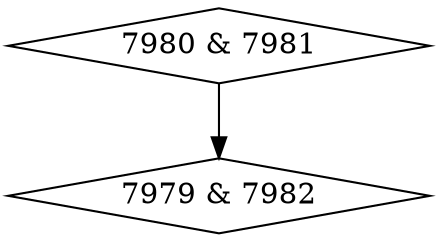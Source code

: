 digraph {
0 [label = "7979 & 7982", shape = diamond];
1 [label = "7980 & 7981", shape = diamond];
1->0;
}

